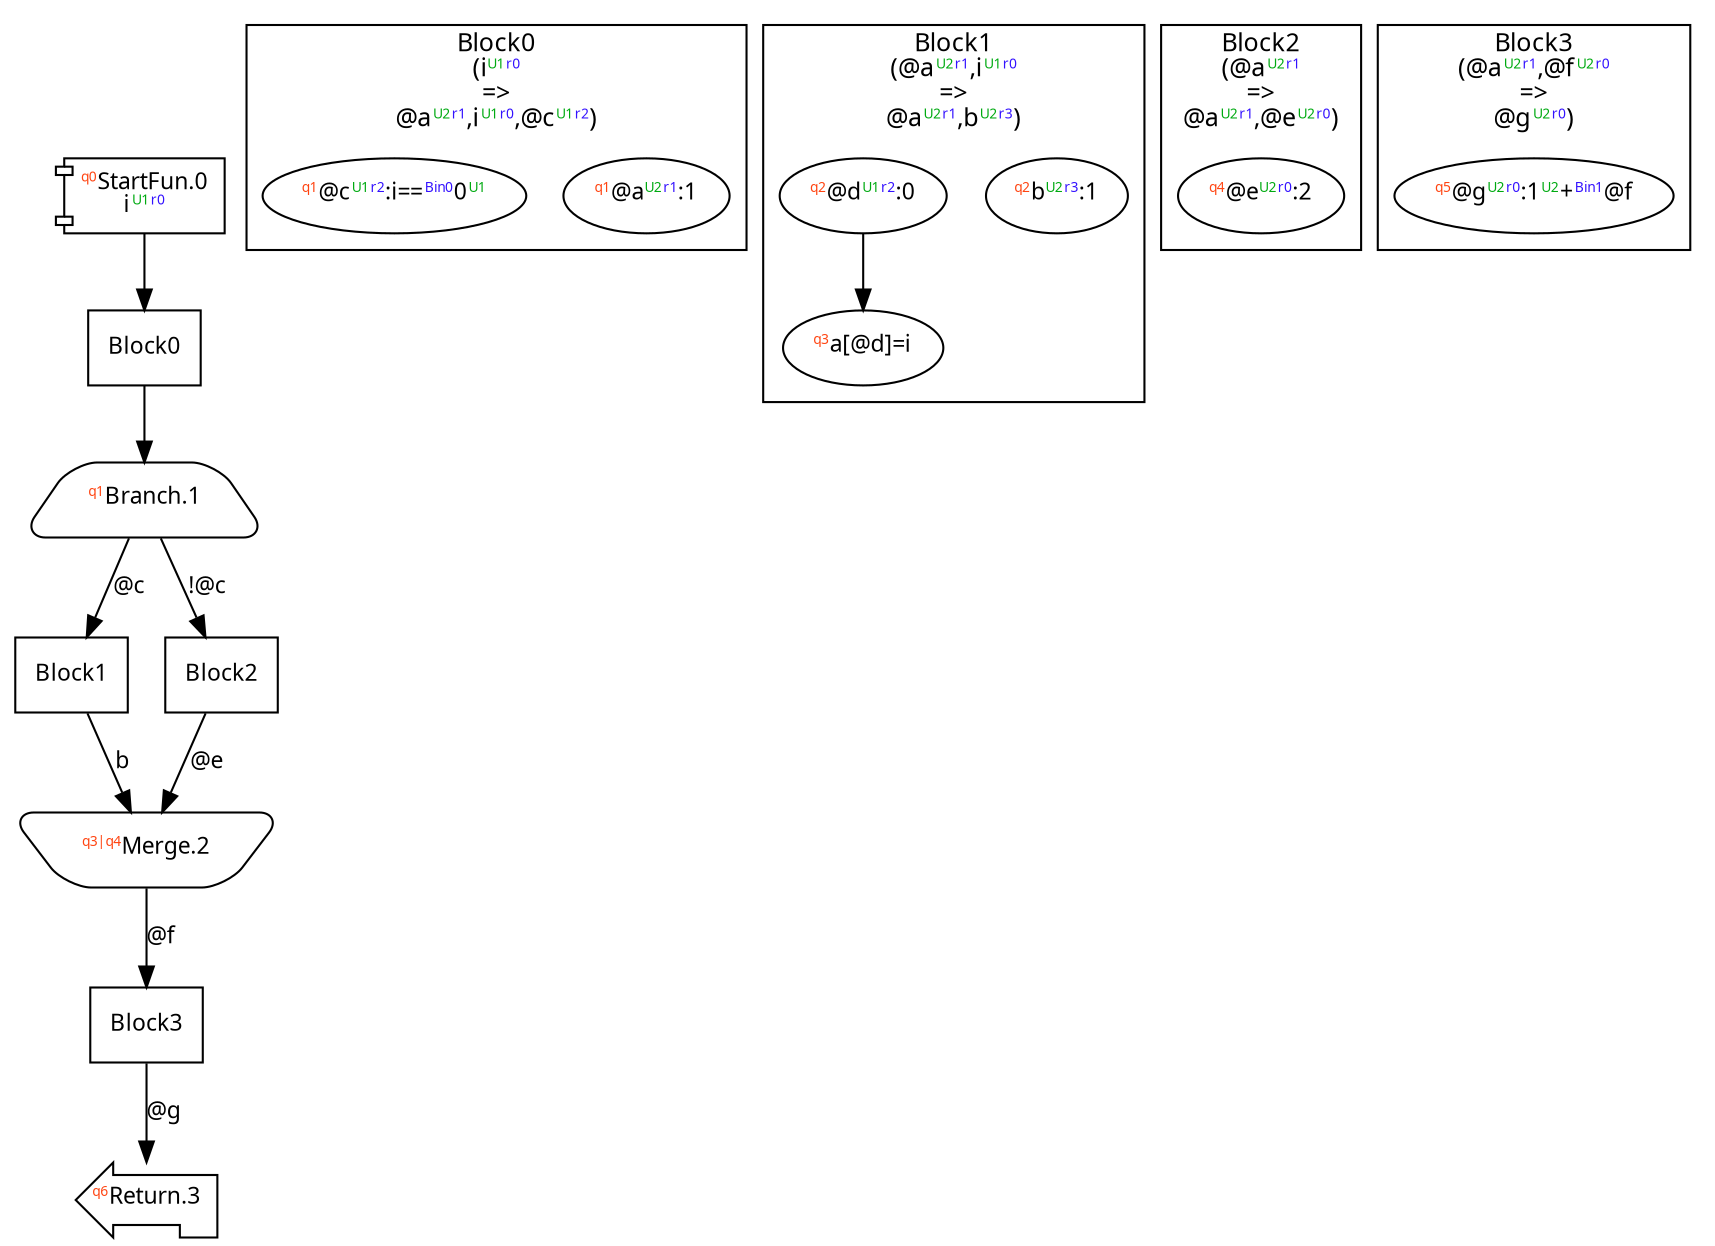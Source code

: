 digraph Program_ {
  graph [fontname = "Monaco", fontsize = 12, ranksep = 0.5];
  node [shape = box, fontname = "Monaco", fontsize = 11; colorscheme = pastel19];
  edge [fontname = "Monaco", fontsize = 11; colorscheme = pastel19];
  Jump0[label = <<font color="#ff4411" point-size="8"><sup>q0</sup></font>StartFun.0<br/>i<font color="#00aa11" point-size="8"><sup>U1</sup></font><font color="#3311ff" point-size="8"><sup>r0</sup></font>>; shape = component];
  Jump0 -> Block0;
  Jump1[
    label = <<font color="#ff4411" point-size="8"><sup>q1</sup></font>Branch.1>;
    shape = trapezium; style = rounded;
  ];
  Block0 -> Jump1;
  Jump1 -> Block1 [label=<@c>];
  Jump1 -> Block2 [label=<!@c>];
  Jump2[label = <<font color="#ff4411" point-size="8"><sup>q3|q4</sup></font>Merge.2>; shape = invtrapezium; style = rounded];
  Block1 -> Jump2 [label=<b>];
  Block2 -> Jump2 [label=<@e>];
  Jump2 -> Block3 [label=<@f>];
  Jump3[label = <<font color="#ff4411" point-size="8"><sup>q6</sup></font>Return.3>; shape = lpromoter];
  Block3 -> Jump3 [label=<@g>];
  Block0 [label = "Block0"];
  Block1 [label = "Block1"];
  Block2 [label = "Block2"];
  Block3 [label = "Block3"];
  subgraph cluster_dfg_Block0 {
    node [shape = oval];
    label = <Block0<br/>(i<font color="#00aa11" point-size="8"><sup>U1</sup></font><font color="#3311ff" point-size="8"><sup>r0</sup></font><br/>=&gt;<br/>@a<font color="#00aa11" point-size="8"><sup>U2</sup></font><font color="#3311ff" point-size="8"><sup>r1</sup></font>,i<font color="#00aa11" point-size="8"><sup>U1</sup></font><font color="#3311ff" point-size="8"><sup>r0</sup></font>,@c<font color="#00aa11" point-size="8"><sup>U1</sup></font><font color="#3311ff" point-size="8"><sup>r2</sup></font>)>;
    0 [label=<<font color="#ff4411" point-size="8"><sup>q1</sup></font>@a<font color="#00aa11" point-size="8"><sup>U2</sup></font><font color="#3311ff" point-size="8"><sup>r1</sup></font>:1>];
    2 [label=<<font color="#ff4411" point-size="8"><sup>q1</sup></font>@c<font color="#00aa11" point-size="8"><sup>U1</sup></font><font color="#3311ff" point-size="8"><sup>r2</sup></font>:i==<font color="#3311ff" point-size="8"><sup>Bin0</sup></font>0<font color="#00aa11" point-size="8"><sup>U1</sup></font>>];
  }
  subgraph cluster_dfg_Block1 {
    node [shape = oval];
    label = <Block1<br/>(@a<font color="#00aa11" point-size="8"><sup>U2</sup></font><font color="#3311ff" point-size="8"><sup>r1</sup></font>,i<font color="#00aa11" point-size="8"><sup>U1</sup></font><font color="#3311ff" point-size="8"><sup>r0</sup></font><br/>=&gt;<br/>@a<font color="#00aa11" point-size="8"><sup>U2</sup></font><font color="#3311ff" point-size="8"><sup>r1</sup></font>,b<font color="#00aa11" point-size="8"><sup>U2</sup></font><font color="#3311ff" point-size="8"><sup>r3</sup></font>)>;
    3 [label=<<font color="#ff4411" point-size="8"><sup>q2</sup></font>b<font color="#00aa11" point-size="8"><sup>U2</sup></font><font color="#3311ff" point-size="8"><sup>r3</sup></font>:1>];
    4 [label=<<font color="#ff4411" point-size="8"><sup>q2</sup></font>@d<font color="#00aa11" point-size="8"><sup>U1</sup></font><font color="#3311ff" point-size="8"><sup>r2</sup></font>:0>];
    5 [label=<<font color="#ff4411" point-size="8"><sup>q3</sup></font>a[@d&#93;=i>];
    4 -> 5;
  }
  subgraph cluster_dfg_Block2 {
    node [shape = oval];
    label = <Block2<br/>(@a<font color="#00aa11" point-size="8"><sup>U2</sup></font><font color="#3311ff" point-size="8"><sup>r1</sup></font><br/>=&gt;<br/>@a<font color="#00aa11" point-size="8"><sup>U2</sup></font><font color="#3311ff" point-size="8"><sup>r1</sup></font>,@e<font color="#00aa11" point-size="8"><sup>U2</sup></font><font color="#3311ff" point-size="8"><sup>r0</sup></font>)>;
    6 [label=<<font color="#ff4411" point-size="8"><sup>q4</sup></font>@e<font color="#00aa11" point-size="8"><sup>U2</sup></font><font color="#3311ff" point-size="8"><sup>r0</sup></font>:2>];
  }
  subgraph cluster_dfg_Block3 {
    node [shape = oval];
    label = <Block3<br/>(@a<font color="#00aa11" point-size="8"><sup>U2</sup></font><font color="#3311ff" point-size="8"><sup>r1</sup></font>,@f<font color="#00aa11" point-size="8"><sup>U2</sup></font><font color="#3311ff" point-size="8"><sup>r0</sup></font><br/>=&gt;<br/>@g<font color="#00aa11" point-size="8"><sup>U2</sup></font><font color="#3311ff" point-size="8"><sup>r0</sup></font>)>;
    7 [label=<<font color="#ff4411" point-size="8"><sup>q5</sup></font>@g<font color="#00aa11" point-size="8"><sup>U2</sup></font><font color="#3311ff" point-size="8"><sup>r0</sup></font>:1<font color="#00aa11" point-size="8"><sup>U2</sup></font>+<font color="#3311ff" point-size="8"><sup>Bin1</sup></font>@f>];
  }
}
